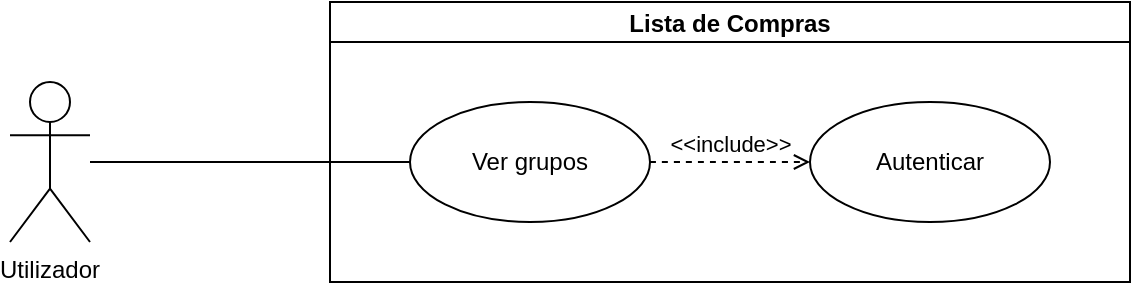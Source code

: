 <mxfile version="16.0.0" type="device" pages="4"><diagram id="5L1CwDa05Xx1LWdvenEf" name="Home"><mxGraphModel dx="976" dy="689" grid="1" gridSize="10" guides="1" tooltips="1" connect="1" arrows="1" fold="1" page="1" pageScale="1" pageWidth="1600" pageHeight="900" math="0" shadow="0"><root><mxCell id="0"/><mxCell id="1" parent="0"/><mxCell id="8WQtWxYR0mGjgPuO8LMm-1" value="Utilizador" style="shape=umlActor;verticalLabelPosition=bottom;verticalAlign=top;html=1;whiteSpace=wrap;" parent="1" vertex="1"><mxGeometry x="40" y="100" width="40" height="80" as="geometry"/></mxCell><mxCell id="8WQtWxYR0mGjgPuO8LMm-8" value="Lista de Compras" style="swimlane;startSize=20;verticalAlign=middle;" parent="1" vertex="1"><mxGeometry x="200" y="60" width="400" height="140" as="geometry"><mxRectangle x="240" y="120" width="130" height="20" as="alternateBounds"/></mxGeometry></mxCell><mxCell id="MBnsLuOy7UU40Jsg6Boz-3" value="Ver grupos" style="ellipse;whiteSpace=wrap;" parent="8WQtWxYR0mGjgPuO8LMm-8" vertex="1"><mxGeometry x="40" y="50" width="120" height="60" as="geometry"/></mxCell><mxCell id="8WQtWxYR0mGjgPuO8LMm-6" value="Autenticar" style="ellipse;whiteSpace=wrap;" parent="8WQtWxYR0mGjgPuO8LMm-8" vertex="1"><mxGeometry x="240" y="50" width="120" height="60" as="geometry"/></mxCell><mxCell id="MBnsLuOy7UU40Jsg6Boz-1" value="&amp;lt;&amp;lt;include&amp;gt;&amp;gt;" style="html=1;verticalAlign=bottom;labelBackgroundColor=none;endArrow=open;endFill=0;dashed=1;curved=1;" parent="8WQtWxYR0mGjgPuO8LMm-8" source="MBnsLuOy7UU40Jsg6Boz-3" target="8WQtWxYR0mGjgPuO8LMm-6" edge="1"><mxGeometry width="160" relative="1" as="geometry"><mxPoint x="100" y="110" as="sourcePoint"/><mxPoint x="244.291" y="268.858" as="targetPoint"/></mxGeometry></mxCell><mxCell id="szNFbD3zkuakaH0tPjr_-1" style="edgeStyle=none;curved=1;orthogonalLoop=1;jettySize=auto;html=1;endArrow=none;endFill=0;" parent="1" source="8WQtWxYR0mGjgPuO8LMm-1" target="MBnsLuOy7UU40Jsg6Boz-3" edge="1"><mxGeometry relative="1" as="geometry"><mxPoint x="60" y="170" as="sourcePoint"/><mxPoint x="240" y="155" as="targetPoint"/></mxGeometry></mxCell></root></mxGraphModel></diagram><diagram id="EP8V0gpdiNPAOAPNxTZf" name="Grupos"><mxGraphModel dx="976" dy="689" grid="1" gridSize="10" guides="1" tooltips="1" connect="1" arrows="1" fold="1" page="1" pageScale="1" pageWidth="1600" pageHeight="900" math="0" shadow="0"><root><mxCell id="EnPum38gqTAwFVtxmdfR-0"/><mxCell id="EnPum38gqTAwFVtxmdfR-1" parent="EnPum38gqTAwFVtxmdfR-0"/><mxCell id="5PhvDQy1Lyj9AP2OX_bm-0" value="Grupos" style="swimlane;startSize=20;" parent="EnPum38gqTAwFVtxmdfR-1" vertex="1"><mxGeometry x="200" y="60" width="400" height="540" as="geometry"><mxRectangle x="240" y="120" width="130" height="20" as="alternateBounds"/></mxGeometry></mxCell><mxCell id="5PhvDQy1Lyj9AP2OX_bm-2" value="Entrar em grupo" style="ellipse;whiteSpace=wrap;" parent="5PhvDQy1Lyj9AP2OX_bm-0" vertex="1"><mxGeometry x="40" y="210" width="120" height="60" as="geometry"/></mxCell><mxCell id="5PhvDQy1Lyj9AP2OX_bm-6" value="Criar grupo" style="ellipse;whiteSpace=wrap;" parent="5PhvDQy1Lyj9AP2OX_bm-0" vertex="1"><mxGeometry x="40" y="450" width="120" height="60" as="geometry"/></mxCell><mxCell id="5PhvDQy1Lyj9AP2OX_bm-4" value="Editar grupo" style="ellipse;whiteSpace=wrap;" parent="5PhvDQy1Lyj9AP2OX_bm-0" vertex="1"><mxGeometry x="40" y="370" width="120" height="60" as="geometry"/></mxCell><mxCell id="RatiY6tDqLvyFiOEr7N5-0" value="Ver definições de grupo" style="ellipse;whiteSpace=wrap;" parent="5PhvDQy1Lyj9AP2OX_bm-0" vertex="1"><mxGeometry x="240" y="330" width="120" height="60" as="geometry"/></mxCell><mxCell id="PZYFW0WiuxhWAF20Nc9k-1" value="&amp;lt;&amp;lt;include&amp;gt;&amp;gt;" style="html=1;verticalAlign=bottom;labelBackgroundColor=none;endArrow=open;endFill=0;dashed=1;curved=1;" parent="5PhvDQy1Lyj9AP2OX_bm-0" source="5PhvDQy1Lyj9AP2OX_bm-4" target="RatiY6tDqLvyFiOEr7N5-0" edge="1"><mxGeometry width="160" relative="1" as="geometry"><mxPoint x="170" y="250" as="sourcePoint"/><mxPoint x="250" y="250" as="targetPoint"/></mxGeometry></mxCell><mxCell id="5PhvDQy1Lyj9AP2OX_bm-3" value="Sair de grupo" style="ellipse;whiteSpace=wrap;" parent="5PhvDQy1Lyj9AP2OX_bm-0" vertex="1"><mxGeometry x="40" y="290" width="120" height="60" as="geometry"/></mxCell><mxCell id="PZYFW0WiuxhWAF20Nc9k-0" value="&amp;lt;&amp;lt;include&amp;gt;&amp;gt;" style="html=1;verticalAlign=bottom;labelBackgroundColor=none;endArrow=open;endFill=0;dashed=1;curved=1;" parent="5PhvDQy1Lyj9AP2OX_bm-0" source="5PhvDQy1Lyj9AP2OX_bm-3" target="RatiY6tDqLvyFiOEr7N5-0" edge="1"><mxGeometry width="160" relative="1" as="geometry"><mxPoint x="170.002" y="673.962" as="sourcePoint"/><mxPoint x="293.039" y="599.997" as="targetPoint"/></mxGeometry></mxCell><mxCell id="7-r8RRSS3bzGwE2slDgt-0" value="Ver listas" style="ellipse;whiteSpace=wrap;" parent="5PhvDQy1Lyj9AP2OX_bm-0" vertex="1"><mxGeometry x="40" y="130" width="120" height="60" as="geometry"/></mxCell><mxCell id="KIjpeRp6lAk_XqLHrRJK-0" value="Terminar sessão" style="ellipse;whiteSpace=wrap;" parent="5PhvDQy1Lyj9AP2OX_bm-0" vertex="1"><mxGeometry x="40" y="50" width="120" height="60" as="geometry"/></mxCell><mxCell id="5PhvDQy1Lyj9AP2OX_bm-10" style="edgeStyle=none;curved=1;orthogonalLoop=1;jettySize=auto;html=1;endArrow=none;endFill=0;" parent="EnPum38gqTAwFVtxmdfR-1" source="4opnwNTir3CJwtgr6FTX-0" target="5PhvDQy1Lyj9AP2OX_bm-6" edge="1"><mxGeometry relative="1" as="geometry"><mxPoint x="80" y="386.667" as="sourcePoint"/></mxGeometry></mxCell><mxCell id="5PhvDQy1Lyj9AP2OX_bm-11" style="edgeStyle=none;curved=1;orthogonalLoop=1;jettySize=auto;html=1;endArrow=none;endFill=0;" parent="EnPum38gqTAwFVtxmdfR-1" source="4opnwNTir3CJwtgr6FTX-0" target="5PhvDQy1Lyj9AP2OX_bm-2" edge="1"><mxGeometry relative="1" as="geometry"><mxPoint x="120" y="510" as="sourcePoint"/></mxGeometry></mxCell><mxCell id="5PhvDQy1Lyj9AP2OX_bm-12" style="edgeStyle=none;curved=1;orthogonalLoop=1;jettySize=auto;html=1;endArrow=none;endFill=0;" parent="EnPum38gqTAwFVtxmdfR-1" source="4opnwNTir3CJwtgr6FTX-0" target="5PhvDQy1Lyj9AP2OX_bm-3" edge="1"><mxGeometry relative="1" as="geometry"><mxPoint x="80" y="366.667" as="sourcePoint"/></mxGeometry></mxCell><mxCell id="5PhvDQy1Lyj9AP2OX_bm-13" style="edgeStyle=none;curved=1;orthogonalLoop=1;jettySize=auto;html=1;endArrow=none;endFill=0;" parent="EnPum38gqTAwFVtxmdfR-1" source="4opnwNTir3CJwtgr6FTX-0" target="5PhvDQy1Lyj9AP2OX_bm-4" edge="1"><mxGeometry relative="1" as="geometry"><mxPoint x="80" y="373.333" as="sourcePoint"/></mxGeometry></mxCell><mxCell id="5PhvDQy1Lyj9AP2OX_bm-14" style="edgeStyle=none;curved=1;orthogonalLoop=1;jettySize=auto;html=1;endArrow=none;endFill=0;" parent="EnPum38gqTAwFVtxmdfR-1" source="4opnwNTir3CJwtgr6FTX-0" target="7-r8RRSS3bzGwE2slDgt-0" edge="1"><mxGeometry relative="1" as="geometry"><mxPoint x="272.308" y="170" as="targetPoint"/><mxPoint x="80" y="360" as="sourcePoint"/></mxGeometry></mxCell><mxCell id="5PhvDQy1Lyj9AP2OX_bm-16" style="edgeStyle=none;curved=1;orthogonalLoop=1;jettySize=auto;html=1;endArrow=none;endFill=0;" parent="EnPum38gqTAwFVtxmdfR-1" source="5PhvDQy1Lyj9AP2OX_bm-19" target="5PhvDQy1Lyj9AP2OX_bm-2" edge="1"><mxGeometry relative="1" as="geometry"/></mxCell><mxCell id="5PhvDQy1Lyj9AP2OX_bm-17" style="edgeStyle=none;curved=1;orthogonalLoop=1;jettySize=auto;html=1;endArrow=none;endFill=0;" parent="EnPum38gqTAwFVtxmdfR-1" source="5PhvDQy1Lyj9AP2OX_bm-19" target="5PhvDQy1Lyj9AP2OX_bm-3" edge="1"><mxGeometry relative="1" as="geometry"/></mxCell><mxCell id="5PhvDQy1Lyj9AP2OX_bm-18" style="edgeStyle=none;curved=1;orthogonalLoop=1;jettySize=auto;html=1;endArrow=none;endFill=0;" parent="EnPum38gqTAwFVtxmdfR-1" source="5PhvDQy1Lyj9AP2OX_bm-19" target="7-r8RRSS3bzGwE2slDgt-0" edge="1"><mxGeometry relative="1" as="geometry"><mxPoint x="240" y="155" as="targetPoint"/></mxGeometry></mxCell><mxCell id="5PhvDQy1Lyj9AP2OX_bm-19" value="Convidado" style="shape=umlActor;verticalLabelPosition=bottom;verticalAlign=top;html=1;whiteSpace=wrap;" parent="EnPum38gqTAwFVtxmdfR-1" vertex="1"><mxGeometry x="40" y="160" width="40" height="80" as="geometry"/></mxCell><mxCell id="4opnwNTir3CJwtgr6FTX-0" value="Utilizador autenticado" style="shape=umlActor;verticalLabelPosition=bottom;verticalAlign=top;html=1;whiteSpace=wrap;" parent="EnPum38gqTAwFVtxmdfR-1" vertex="1"><mxGeometry x="40" y="360" width="40" height="80" as="geometry"/></mxCell><mxCell id="KIjpeRp6lAk_XqLHrRJK-1" style="edgeStyle=none;curved=1;orthogonalLoop=1;jettySize=auto;html=1;endArrow=none;endFill=0;" parent="EnPum38gqTAwFVtxmdfR-1" source="5PhvDQy1Lyj9AP2OX_bm-19" target="KIjpeRp6lAk_XqLHrRJK-0" edge="1"><mxGeometry relative="1" as="geometry"><mxPoint x="250.816" y="225.068" as="targetPoint"/><mxPoint x="90" y="211.667" as="sourcePoint"/></mxGeometry></mxCell><mxCell id="KIjpeRp6lAk_XqLHrRJK-2" style="edgeStyle=none;curved=1;orthogonalLoop=1;jettySize=auto;html=1;endArrow=none;endFill=0;" parent="EnPum38gqTAwFVtxmdfR-1" source="4opnwNTir3CJwtgr6FTX-0" target="KIjpeRp6lAk_XqLHrRJK-0" edge="1"><mxGeometry relative="1" as="geometry"><mxPoint x="256.334" y="163.416" as="targetPoint"/><mxPoint x="90" y="205" as="sourcePoint"/></mxGeometry></mxCell></root></mxGraphModel></diagram><diagram id="HZP7l3Nd0-UWHTy5rbvS" name="Listas"><mxGraphModel dx="976" dy="-211" grid="1" gridSize="10" guides="1" tooltips="1" connect="1" arrows="1" fold="1" page="1" pageScale="1" pageWidth="1600" pageHeight="900" math="0" shadow="0"><root><mxCell id="VSL56kA_cCvgc20wBtLo-0"/><mxCell id="VSL56kA_cCvgc20wBtLo-1" parent="VSL56kA_cCvgc20wBtLo-0"/><mxCell id="VSL56kA_cCvgc20wBtLo-2" value="Listas" style="swimlane;startSize=20;" parent="VSL56kA_cCvgc20wBtLo-1" vertex="1"><mxGeometry x="200" y="940" width="400" height="460" as="geometry"><mxRectangle x="240" y="120" width="130" height="20" as="alternateBounds"/></mxGeometry></mxCell><mxCell id="VSL56kA_cCvgc20wBtLo-4" value="Editar lista" style="ellipse;whiteSpace=wrap;" parent="VSL56kA_cCvgc20wBtLo-2" vertex="1"><mxGeometry x="40" y="210" width="120" height="60" as="geometry"/></mxCell><mxCell id="VSL56kA_cCvgc20wBtLo-5" value="Apagar lista" style="ellipse;whiteSpace=wrap;" parent="VSL56kA_cCvgc20wBtLo-2" vertex="1"><mxGeometry x="40" y="130" width="120" height="60" as="geometry"/></mxCell><mxCell id="VSL56kA_cCvgc20wBtLo-8" value="Criar lista" style="ellipse;whiteSpace=wrap;" parent="VSL56kA_cCvgc20wBtLo-2" vertex="1"><mxGeometry x="40" y="290" width="120" height="60" as="geometry"/></mxCell><mxCell id="VSL56kA_cCvgc20wBtLo-11" value="Restaurar lista" style="ellipse;whiteSpace=wrap;" parent="VSL56kA_cCvgc20wBtLo-2" vertex="1"><mxGeometry x="40" y="370" width="120" height="60" as="geometry"/></mxCell><mxCell id="HA4gMfKGCA3G2lqPitq1-0" value="Ver definições de lista" style="ellipse;whiteSpace=wrap;" parent="VSL56kA_cCvgc20wBtLo-2" vertex="1"><mxGeometry x="240" y="170" width="120" height="60" as="geometry"/></mxCell><mxCell id="L9YrbiMpJgXjZnQg4ilJ-0" value="&amp;lt;&amp;lt;include&amp;gt;&amp;gt;" style="html=1;verticalAlign=bottom;labelBackgroundColor=none;endArrow=open;endFill=0;dashed=1;curved=1;" parent="VSL56kA_cCvgc20wBtLo-2" source="VSL56kA_cCvgc20wBtLo-5" target="HA4gMfKGCA3G2lqPitq1-0" edge="1"><mxGeometry width="160" relative="1" as="geometry"><mxPoint x="138.552" y="217.012" as="sourcePoint"/><mxPoint x="261.589" y="143.047" as="targetPoint"/></mxGeometry></mxCell><mxCell id="L9YrbiMpJgXjZnQg4ilJ-1" value="&amp;lt;&amp;lt;include&amp;gt;&amp;gt;" style="html=1;verticalAlign=bottom;labelBackgroundColor=none;endArrow=open;endFill=0;dashed=1;curved=1;" parent="VSL56kA_cCvgc20wBtLo-2" source="VSL56kA_cCvgc20wBtLo-4" target="HA4gMfKGCA3G2lqPitq1-0" edge="1"><mxGeometry width="160" relative="1" as="geometry"><mxPoint x="165.92" y="180.873" as="sourcePoint"/><mxPoint x="254.291" y="198.858" as="targetPoint"/></mxGeometry></mxCell><mxCell id="aopIlonhlXAwEyHHj1ir-0" value="Ver produtos" style="ellipse;whiteSpace=wrap;" parent="VSL56kA_cCvgc20wBtLo-2" vertex="1"><mxGeometry x="40" y="50" width="120" height="60" as="geometry"/></mxCell><mxCell id="VSL56kA_cCvgc20wBtLo-14" style="edgeStyle=none;curved=1;orthogonalLoop=1;jettySize=auto;html=1;endArrow=none;endFill=0;" parent="VSL56kA_cCvgc20wBtLo-1" source="VSL56kA_cCvgc20wBtLo-19" target="VSL56kA_cCvgc20wBtLo-8" edge="1"><mxGeometry relative="1" as="geometry"/></mxCell><mxCell id="VSL56kA_cCvgc20wBtLo-15" style="edgeStyle=none;curved=1;orthogonalLoop=1;jettySize=auto;html=1;endArrow=none;endFill=0;" parent="VSL56kA_cCvgc20wBtLo-1" source="VSL56kA_cCvgc20wBtLo-19" target="VSL56kA_cCvgc20wBtLo-5" edge="1"><mxGeometry relative="1" as="geometry"/></mxCell><mxCell id="VSL56kA_cCvgc20wBtLo-16" style="edgeStyle=none;curved=1;orthogonalLoop=1;jettySize=auto;html=1;endArrow=none;endFill=0;" parent="VSL56kA_cCvgc20wBtLo-1" source="VSL56kA_cCvgc20wBtLo-19" target="VSL56kA_cCvgc20wBtLo-4" edge="1"><mxGeometry relative="1" as="geometry"/></mxCell><mxCell id="VSL56kA_cCvgc20wBtLo-17" style="edgeStyle=none;curved=1;orthogonalLoop=1;jettySize=auto;html=1;endArrow=none;endFill=0;" parent="VSL56kA_cCvgc20wBtLo-1" source="VSL56kA_cCvgc20wBtLo-19" target="VSL56kA_cCvgc20wBtLo-11" edge="1"><mxGeometry relative="1" as="geometry"><mxPoint x="240" y="1350" as="targetPoint"/></mxGeometry></mxCell><mxCell id="VSL56kA_cCvgc20wBtLo-18" style="edgeStyle=none;curved=1;orthogonalLoop=1;jettySize=auto;html=1;endArrow=none;endFill=0;" parent="VSL56kA_cCvgc20wBtLo-1" source="VSL56kA_cCvgc20wBtLo-19" target="aopIlonhlXAwEyHHj1ir-0" edge="1"><mxGeometry relative="1" as="geometry"><mxPoint x="272.308" y="1050" as="targetPoint"/></mxGeometry></mxCell><mxCell id="VSL56kA_cCvgc20wBtLo-19" value="&lt;span&gt;Utilizador autenticado&lt;/span&gt;" style="shape=umlActor;verticalLabelPosition=bottom;verticalAlign=top;html=1;whiteSpace=wrap;" parent="VSL56kA_cCvgc20wBtLo-1" vertex="1"><mxGeometry x="40" y="1240" width="40" height="80" as="geometry"/></mxCell><mxCell id="VSL56kA_cCvgc20wBtLo-20" style="edgeStyle=none;curved=1;orthogonalLoop=1;jettySize=auto;html=1;endArrow=none;endFill=0;" parent="VSL56kA_cCvgc20wBtLo-1" source="VSL56kA_cCvgc20wBtLo-21" target="aopIlonhlXAwEyHHj1ir-0" edge="1"><mxGeometry relative="1" as="geometry"><mxPoint x="240" y="1035" as="targetPoint"/></mxGeometry></mxCell><mxCell id="VSL56kA_cCvgc20wBtLo-21" value="Convidado" style="shape=umlActor;verticalLabelPosition=bottom;verticalAlign=top;html=1;whiteSpace=wrap;" parent="VSL56kA_cCvgc20wBtLo-1" vertex="1"><mxGeometry x="40" y="1040" width="40" height="80" as="geometry"/></mxCell></root></mxGraphModel></diagram><diagram id="A9L9aNuUkdrfpnnGg8wP" name="Produtos"><mxGraphModel dx="976" dy="-211" grid="1" gridSize="10" guides="1" tooltips="1" connect="1" arrows="1" fold="1" page="1" pageScale="1" pageWidth="1600" pageHeight="900" math="0" shadow="0"><root><mxCell id="-FfhQBFd4P5K0tISFVSu-0"/><mxCell id="-FfhQBFd4P5K0tISFVSu-1" parent="-FfhQBFd4P5K0tISFVSu-0"/><mxCell id="-FfhQBFd4P5K0tISFVSu-2" value="Produtos" style="swimlane;startSize=20;" parent="-FfhQBFd4P5K0tISFVSu-1" vertex="1"><mxGeometry x="200" y="940" width="400" height="540" as="geometry"><mxRectangle x="240" y="120" width="130" height="20" as="alternateBounds"/></mxGeometry></mxCell><mxCell id="-FfhQBFd4P5K0tISFVSu-3" value="Ver detalhes de produto" style="ellipse;whiteSpace=wrap;" parent="-FfhQBFd4P5K0tISFVSu-2" vertex="1"><mxGeometry x="240" y="70" width="120" height="60" as="geometry"/></mxCell><mxCell id="-FfhQBFd4P5K0tISFVSu-4" value="Editar produto" style="ellipse;whiteSpace=wrap;" parent="-FfhQBFd4P5K0tISFVSu-2" vertex="1"><mxGeometry x="40" y="130" width="120" height="60" as="geometry"/></mxCell><mxCell id="-FfhQBFd4P5K0tISFVSu-5" value="&amp;lt;&amp;lt;include&amp;gt;&amp;gt;" style="html=1;verticalAlign=bottom;labelBackgroundColor=none;endArrow=open;endFill=0;dashed=1;curved=1;" parent="-FfhQBFd4P5K0tISFVSu-2" source="-FfhQBFd4P5K0tISFVSu-4" target="-FfhQBFd4P5K0tISFVSu-3" edge="1"><mxGeometry width="160" relative="1" as="geometry"><mxPoint x="-443.148" y="28.741" as="sourcePoint"/><mxPoint x="-336.852" y="71.259" as="targetPoint"/></mxGeometry></mxCell><mxCell id="-FfhQBFd4P5K0tISFVSu-6" value="Adicionar produto" style="ellipse;whiteSpace=wrap;" parent="-FfhQBFd4P5K0tISFVSu-2" vertex="1"><mxGeometry x="40" y="370" width="120" height="60" as="geometry"/></mxCell><mxCell id="-FfhQBFd4P5K0tISFVSu-7" value="Remover produto" style="ellipse;whiteSpace=wrap;" parent="-FfhQBFd4P5K0tISFVSu-2" vertex="1"><mxGeometry x="40" y="50.0" width="120" height="60" as="geometry"/></mxCell><mxCell id="-FfhQBFd4P5K0tISFVSu-8" value="&amp;lt;&amp;lt;include&amp;gt;&amp;gt;" style="html=1;verticalAlign=bottom;labelBackgroundColor=none;endArrow=open;endFill=0;dashed=1;curved=1;" parent="-FfhQBFd4P5K0tISFVSu-2" source="-FfhQBFd4P5K0tISFVSu-7" target="-FfhQBFd4P5K0tISFVSu-3" edge="1"><mxGeometry width="160" relative="1" as="geometry"><mxPoint x="156.852" y="-85.571" as="sourcePoint"/><mxPoint x="273.167" y="-89.997" as="targetPoint"/></mxGeometry></mxCell><mxCell id="-FfhQBFd4P5K0tISFVSu-9" value="Restaurar produto" style="ellipse;whiteSpace=wrap;" parent="-FfhQBFd4P5K0tISFVSu-2" vertex="1"><mxGeometry x="40" y="290" width="120" height="60" as="geometry"/></mxCell><mxCell id="AlNvVEf90nd6zxlQPk2Q-0" value="Comprar produtos" style="ellipse;whiteSpace=wrap;" vertex="1" parent="-FfhQBFd4P5K0tISFVSu-2"><mxGeometry x="40" y="450" width="120" height="60" as="geometry"/></mxCell><mxCell id="WDe_Wca8uFLNIBx0CT6d-0" value="Ver produtos comprados" style="ellipse;whiteSpace=wrap;" vertex="1" parent="-FfhQBFd4P5K0tISFVSu-2"><mxGeometry x="40" y="210" width="120" height="60" as="geometry"/></mxCell><mxCell id="-FfhQBFd4P5K0tISFVSu-15" style="edgeStyle=none;curved=1;orthogonalLoop=1;jettySize=auto;html=1;endArrow=none;endFill=0;" parent="-FfhQBFd4P5K0tISFVSu-1" source="-FfhQBFd4P5K0tISFVSu-20" target="-FfhQBFd4P5K0tISFVSu-6" edge="1"><mxGeometry relative="1" as="geometry"/></mxCell><mxCell id="-FfhQBFd4P5K0tISFVSu-16" style="edgeStyle=none;curved=1;orthogonalLoop=1;jettySize=auto;html=1;endArrow=none;endFill=0;" parent="-FfhQBFd4P5K0tISFVSu-1" source="-FfhQBFd4P5K0tISFVSu-20" target="-FfhQBFd4P5K0tISFVSu-4" edge="1"><mxGeometry relative="1" as="geometry"/></mxCell><mxCell id="-FfhQBFd4P5K0tISFVSu-17" style="edgeStyle=none;curved=1;orthogonalLoop=1;jettySize=auto;html=1;endArrow=none;endFill=0;" parent="-FfhQBFd4P5K0tISFVSu-1" source="-FfhQBFd4P5K0tISFVSu-20" target="-FfhQBFd4P5K0tISFVSu-7" edge="1"><mxGeometry relative="1" as="geometry"/></mxCell><mxCell id="-FfhQBFd4P5K0tISFVSu-18" style="edgeStyle=none;curved=1;orthogonalLoop=1;jettySize=auto;html=1;endArrow=none;endFill=0;" parent="-FfhQBFd4P5K0tISFVSu-1" source="-FfhQBFd4P5K0tISFVSu-20" target="-FfhQBFd4P5K0tISFVSu-9" edge="1"><mxGeometry relative="1" as="geometry"/></mxCell><mxCell id="-FfhQBFd4P5K0tISFVSu-20" value="&lt;span&gt;Utilizador autenticado&lt;/span&gt;" style="shape=umlActor;verticalLabelPosition=bottom;verticalAlign=top;html=1;whiteSpace=wrap;" parent="-FfhQBFd4P5K0tISFVSu-1" vertex="1"><mxGeometry x="40" y="1240" width="40" height="80" as="geometry"/></mxCell><mxCell id="-FfhQBFd4P5K0tISFVSu-21" style="edgeStyle=none;curved=1;orthogonalLoop=1;jettySize=auto;html=1;endArrow=none;endFill=0;" parent="-FfhQBFd4P5K0tISFVSu-1" source="-FfhQBFd4P5K0tISFVSu-22" target="-FfhQBFd4P5K0tISFVSu-3" edge="1"><mxGeometry relative="1" as="geometry"/></mxCell><mxCell id="-FfhQBFd4P5K0tISFVSu-22" value="Convidado" style="shape=umlActor;verticalLabelPosition=bottom;verticalAlign=top;html=1;whiteSpace=wrap;" parent="-FfhQBFd4P5K0tISFVSu-1" vertex="1"><mxGeometry x="40" y="1040" width="40" height="80" as="geometry"/></mxCell><mxCell id="kH5OqrqRcIACriXGFTKj-3" style="edgeStyle=none;curved=1;orthogonalLoop=1;jettySize=auto;html=1;endArrow=none;endFill=0;" parent="-FfhQBFd4P5K0tISFVSu-1" source="-FfhQBFd4P5K0tISFVSu-20" target="AlNvVEf90nd6zxlQPk2Q-0" edge="1"><mxGeometry relative="1" as="geometry"><mxPoint x="60" y="1250" as="sourcePoint"/><mxPoint x="248.571" y="1390" as="targetPoint"/></mxGeometry></mxCell><mxCell id="WDe_Wca8uFLNIBx0CT6d-1" style="edgeStyle=none;curved=1;orthogonalLoop=1;jettySize=auto;html=1;endArrow=none;endFill=0;" edge="1" parent="-FfhQBFd4P5K0tISFVSu-1" source="-FfhQBFd4P5K0tISFVSu-20" target="WDe_Wca8uFLNIBx0CT6d-0"><mxGeometry relative="1" as="geometry"><mxPoint x="90" y="1295" as="sourcePoint"/><mxPoint x="256.334" y="1336.584" as="targetPoint"/></mxGeometry></mxCell><mxCell id="WDe_Wca8uFLNIBx0CT6d-2" style="edgeStyle=none;curved=1;orthogonalLoop=1;jettySize=auto;html=1;endArrow=none;endFill=0;" edge="1" parent="-FfhQBFd4P5K0tISFVSu-1" source="-FfhQBFd4P5K0tISFVSu-22" target="WDe_Wca8uFLNIBx0CT6d-0"><mxGeometry relative="1" as="geometry"><mxPoint x="100" y="1305" as="sourcePoint"/><mxPoint x="266.334" y="1346.584" as="targetPoint"/></mxGeometry></mxCell></root></mxGraphModel></diagram></mxfile>